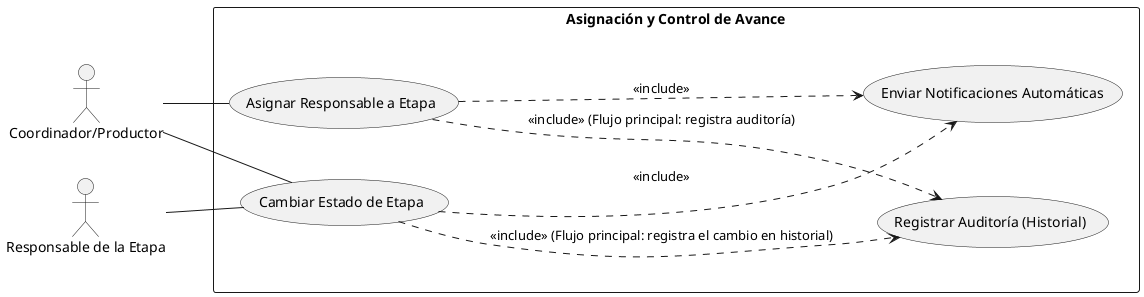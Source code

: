 @startuml
left to right direction

actor "Coordinador/Productor" as Prod
actor "Responsable de la Etapa" as Resp

rectangle "Asignación y Control de Avance" {
    usecase "Asignar Responsable a Etapa" as UC3
    usecase "Cambiar Estado de Etapa" as UC4
    usecase "Registrar Auditoría (Historial)" as RegAudit
    usecase "Enviar Notificaciones Automáticas" as UC5
}

Prod -- UC3
Prod -- UC4
Resp -- UC4

' Ambos flujos requieren el registro de auditoría (quién/cuándo)
UC3 ..> RegAudit : <<include>> (Flujo principal: registra auditoría)
UC4 ..> RegAudit : <<include>> (Flujo principal: registra el cambio en historial)

' Ambos flujos requieren notificación inmediata
UC3 ..> UC5 : <<include>>
UC4 ..> UC5 : <<include>>
@endumll
